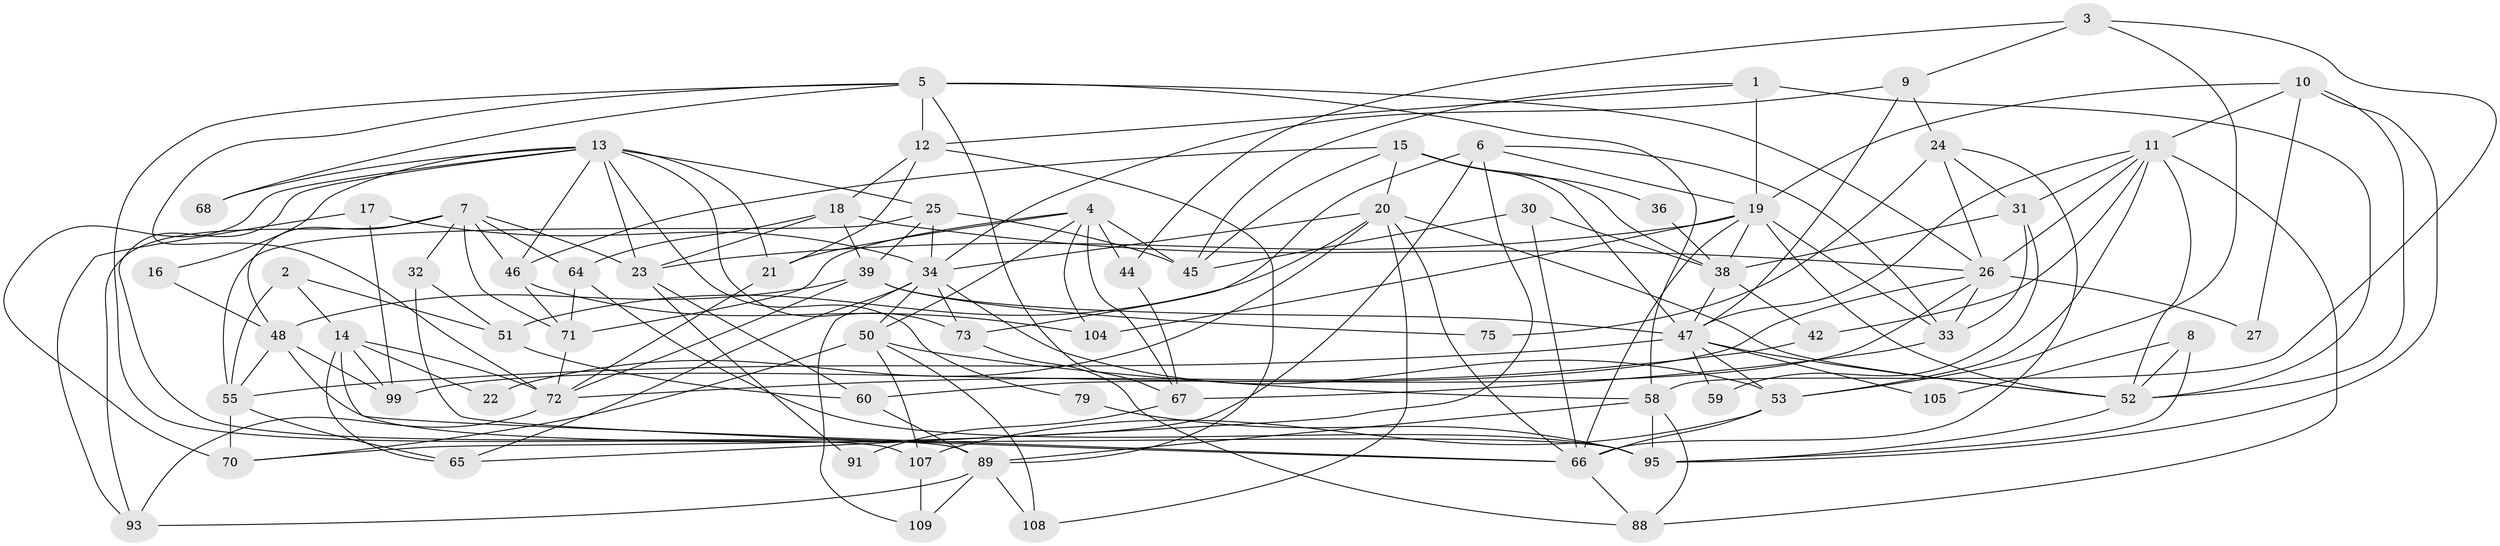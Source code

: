 // Generated by graph-tools (version 1.1) at 2025/23/03/03/25 07:23:56]
// undirected, 71 vertices, 173 edges
graph export_dot {
graph [start="1"]
  node [color=gray90,style=filled];
  1 [super="+29"];
  2;
  3 [super="+54"];
  4 [super="+37"];
  5 [super="+74"];
  6 [super="+43"];
  7 [super="+84"];
  8;
  9;
  10 [super="+81"];
  11 [super="+57"];
  12 [super="+85"];
  13 [super="+77"];
  14 [super="+78"];
  15 [super="+40"];
  16;
  17;
  18 [super="+97"];
  19 [super="+28"];
  20 [super="+63"];
  21;
  22;
  23 [super="+62"];
  24;
  25 [super="+56"];
  26 [super="+35"];
  27;
  30;
  31 [super="+100"];
  32;
  33;
  34 [super="+41"];
  36;
  38 [super="+83"];
  39 [super="+87"];
  42;
  44;
  45 [super="+96"];
  46;
  47 [super="+90"];
  48 [super="+49"];
  50 [super="+82"];
  51 [super="+61"];
  52 [super="+80"];
  53 [super="+98"];
  55 [super="+110"];
  58 [super="+101"];
  59;
  60;
  64 [super="+69"];
  65;
  66 [super="+106"];
  67 [super="+76"];
  68;
  70;
  71 [super="+86"];
  72 [super="+92"];
  73 [super="+103"];
  75;
  79;
  88;
  89 [super="+94"];
  91;
  93 [super="+102"];
  95 [super="+111"];
  99;
  104;
  105;
  107;
  108;
  109;
  1 -- 52 [weight=2];
  1 -- 45;
  1 -- 19;
  1 -- 12;
  2 -- 51;
  2 -- 55;
  2 -- 14;
  3 -- 53;
  3 -- 9;
  3 -- 58;
  3 -- 44;
  4 -- 44;
  4 -- 50;
  4 -- 45 [weight=2];
  4 -- 71;
  4 -- 104;
  4 -- 21;
  4 -- 67;
  5 -- 58;
  5 -- 26;
  5 -- 67;
  5 -- 68;
  5 -- 72;
  5 -- 107;
  5 -- 12;
  6 -- 33;
  6 -- 65;
  6 -- 70;
  6 -- 19;
  6 -- 73;
  7 -- 46;
  7 -- 23;
  7 -- 32;
  7 -- 64;
  7 -- 93;
  7 -- 48;
  7 -- 71;
  8 -- 52;
  8 -- 95 [weight=2];
  8 -- 105;
  9 -- 34;
  9 -- 47;
  9 -- 24;
  10 -- 95;
  10 -- 27;
  10 -- 52;
  10 -- 19;
  10 -- 11;
  11 -- 88;
  11 -- 47;
  11 -- 53;
  11 -- 26;
  11 -- 52;
  11 -- 42;
  11 -- 31;
  12 -- 18;
  12 -- 89;
  12 -- 21;
  13 -- 70;
  13 -- 16;
  13 -- 21;
  13 -- 68;
  13 -- 73;
  13 -- 46;
  13 -- 79;
  13 -- 25;
  13 -- 23;
  13 -- 89;
  14 -- 66;
  14 -- 22;
  14 -- 99;
  14 -- 72;
  14 -- 65;
  15 -- 45;
  15 -- 36;
  15 -- 38;
  15 -- 47;
  15 -- 20;
  15 -- 46;
  16 -- 48;
  17 -- 34;
  17 -- 99;
  17 -- 93;
  18 -- 23;
  18 -- 26;
  18 -- 64;
  18 -- 39;
  19 -- 52;
  19 -- 104;
  19 -- 38;
  19 -- 66;
  19 -- 33;
  19 -- 23;
  20 -- 22 [weight=2];
  20 -- 108;
  20 -- 51;
  20 -- 34;
  20 -- 66;
  20 -- 52;
  21 -- 72;
  23 -- 60;
  23 -- 91;
  24 -- 66;
  24 -- 26;
  24 -- 31;
  24 -- 75;
  25 -- 55;
  25 -- 45;
  25 -- 34;
  25 -- 39;
  26 -- 33;
  26 -- 99;
  26 -- 27;
  26 -- 60;
  30 -- 45;
  30 -- 38;
  30 -- 66;
  31 -- 59;
  31 -- 33;
  31 -- 38;
  32 -- 66;
  32 -- 51;
  33 -- 67;
  34 -- 65;
  34 -- 109;
  34 -- 50 [weight=2];
  34 -- 53;
  34 -- 73;
  36 -- 38;
  38 -- 42;
  38 -- 47;
  39 -- 47;
  39 -- 48;
  39 -- 72;
  39 -- 75;
  42 -- 72;
  44 -- 67;
  46 -- 104;
  46 -- 71;
  47 -- 59;
  47 -- 105;
  47 -- 52;
  47 -- 53;
  47 -- 55;
  48 -- 99;
  48 -- 95;
  48 -- 55;
  50 -- 58;
  50 -- 70;
  50 -- 107;
  50 -- 108;
  51 -- 60;
  52 -- 95 [weight=2];
  53 -- 107;
  53 -- 66;
  55 -- 70 [weight=2];
  55 -- 65;
  58 -- 88;
  58 -- 89;
  58 -- 95;
  60 -- 89;
  64 -- 95;
  64 -- 71;
  66 -- 88;
  67 -- 91;
  71 -- 72;
  72 -- 93;
  73 -- 88;
  79 -- 95;
  89 -- 108;
  89 -- 93;
  89 -- 109;
  107 -- 109;
}
